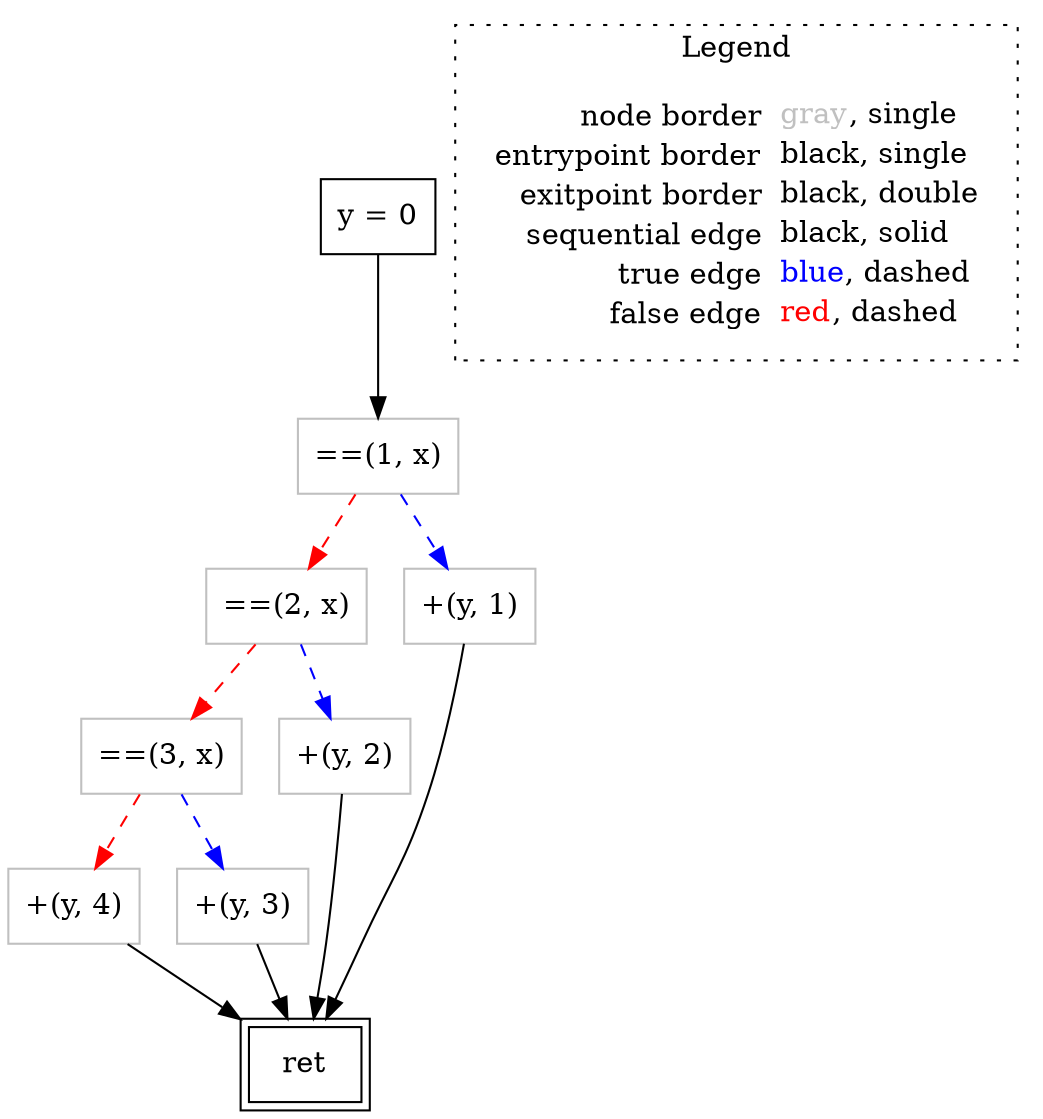 digraph {
	"node0" [shape="rect",color="black",label=<y = 0>];
	"node1" [shape="rect",color="gray",label=<+(y, 4)>];
	"node2" [shape="rect",color="gray",label=<==(3, x)>];
	"node3" [shape="rect",color="gray",label=<==(1, x)>];
	"node4" [shape="rect",color="black",peripheries="2",label=<ret>];
	"node5" [shape="rect",color="gray",label=<==(2, x)>];
	"node6" [shape="rect",color="gray",label=<+(y, 3)>];
	"node7" [shape="rect",color="gray",label=<+(y, 1)>];
	"node8" [shape="rect",color="gray",label=<+(y, 2)>];
	"node1" -> "node4" [color="black"];
	"node2" -> "node1" [color="red",style="dashed"];
	"node2" -> "node6" [color="blue",style="dashed"];
	"node3" -> "node5" [color="red",style="dashed"];
	"node3" -> "node7" [color="blue",style="dashed"];
	"node0" -> "node3" [color="black"];
	"node5" -> "node2" [color="red",style="dashed"];
	"node5" -> "node8" [color="blue",style="dashed"];
	"node6" -> "node4" [color="black"];
	"node7" -> "node4" [color="black"];
	"node8" -> "node4" [color="black"];
subgraph cluster_legend {
	label="Legend";
	style=dotted;
	node [shape=plaintext];
	"legend" [label=<<table border="0" cellpadding="2" cellspacing="0" cellborder="0"><tr><td align="right">node border&nbsp;</td><td align="left"><font color="gray">gray</font>, single</td></tr><tr><td align="right">entrypoint border&nbsp;</td><td align="left"><font color="black">black</font>, single</td></tr><tr><td align="right">exitpoint border&nbsp;</td><td align="left"><font color="black">black</font>, double</td></tr><tr><td align="right">sequential edge&nbsp;</td><td align="left"><font color="black">black</font>, solid</td></tr><tr><td align="right">true edge&nbsp;</td><td align="left"><font color="blue">blue</font>, dashed</td></tr><tr><td align="right">false edge&nbsp;</td><td align="left"><font color="red">red</font>, dashed</td></tr></table>>];
}

}
